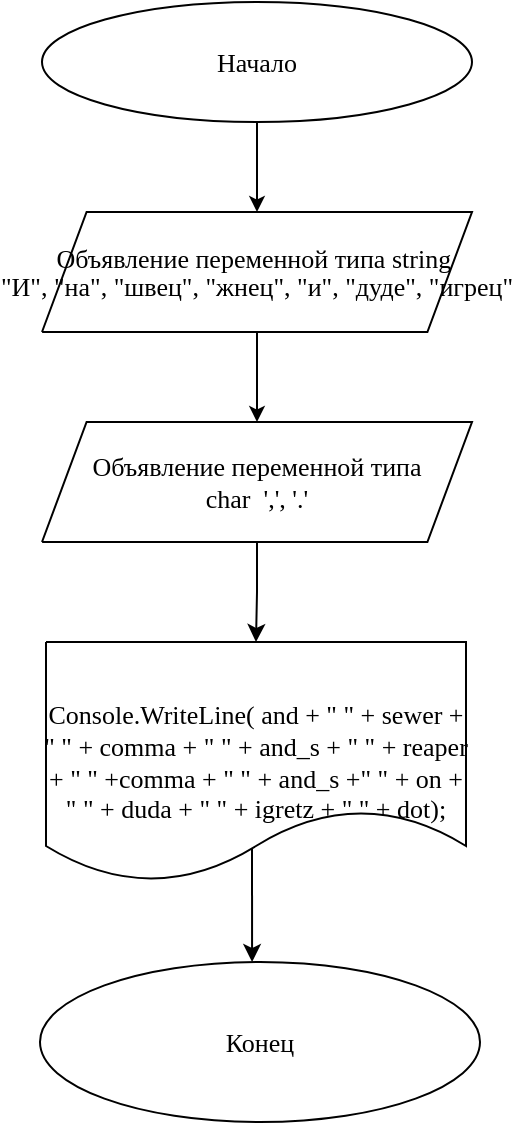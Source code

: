 <mxfile version="25.0.1">
  <diagram name="Page-1" id="Page-1">
    <mxGraphModel dx="1386" dy="791" grid="1" gridSize="10" guides="1" tooltips="1" connect="1" arrows="1" fold="1" page="1" pageScale="1" pageWidth="1442" pageHeight="2040" math="0" shadow="0">
      <root>
        <mxCell id="0" />
        <mxCell id="1" parent="0" />
        <mxCell id="40s97tZK1UMiAVFMpbr5-30" value="" style="endArrow=classic;html=1;rounded=0;entryX=0.482;entryY=0;entryDx=0;entryDy=0;entryPerimeter=0;" edge="1" parent="1" target="7">
          <mxGeometry width="50" height="50" relative="1" as="geometry">
            <mxPoint x="660" y="450" as="sourcePoint" />
            <mxPoint x="710" y="400" as="targetPoint" />
          </mxGeometry>
        </mxCell>
        <mxCell id="2" value="Background" parent="0" />
        <mxCell id="3" value="&lt;font style=&quot;font-size:13px;font-family:Times New Roman;color:#000000;direction:ltr;letter-spacing:0px;line-height:120.0%;opacity:1&quot;&gt;Начало&lt;/font&gt;" style="verticalAlign=middle;align=center;vsdxID=1;fillColor=#ffffff;gradientColor=none;shape=stencil(pZDBDsIgEER/ZbN3UjTpDfiXjd0WIkKzoG3/vmiN8eTF02ZeZieZMcXTzFCq5CsvYajeYkieJVR0ZszCk+R7GpyZqXpnbvnBsFpUGmGz2GvsnCG5gDR47hFkO26TJ/0xwapoDUVJrlRDThYbiyQTq/asxkhT8yOUhXl+y1/R6v/k7ig0hhiP9k/2Xbh7TeN2);strokeColor=#000000;spacingTop=-3;spacingBottom=-3;spacingLeft=-3;spacingRight=-3;labelBackgroundColor=none;rounded=0;html=1;whiteSpace=wrap;" parent="2" vertex="1">
          <mxGeometry x="555" y="30" width="215" height="60" as="geometry" />
        </mxCell>
        <mxCell id="4" value="&lt;font style=&quot;font-size:13px;font-family:Times New Roman;color:#000000;direction:ltr;letter-spacing:0px;line-height:120.0%;opacity:1&quot;&gt;Объявление переменной типа string&amp;nbsp;&lt;/font&gt;&lt;div&gt;&lt;font style=&quot;direction: ltr; line-height: 120%; opacity: 1;&quot;&gt;&lt;font face=&quot;Times New Roman&quot;&gt;&lt;span style=&quot;font-size: 13px;&quot;&gt;&quot;И&quot;,&amp;nbsp;&lt;/span&gt;&lt;/font&gt;&lt;span style=&quot;background-color: initial; font-size: 13px;&quot;&gt;&lt;font face=&quot;Times New Roman&quot;&gt;&quot;на&quot;,&amp;nbsp;&lt;/font&gt;&lt;/span&gt;&lt;span style=&quot;background-color: initial; font-size: 13px;&quot;&gt;&lt;font face=&quot;Times New Roman&quot;&gt;&quot;швец&quot;,&amp;nbsp;&lt;/font&gt;&lt;/span&gt;&lt;span style=&quot;background-color: initial; font-size: 13px;&quot;&gt;&lt;font face=&quot;Times New Roman&quot;&gt;&quot;жнец&quot;,&amp;nbsp;&lt;/font&gt;&lt;/span&gt;&lt;span style=&quot;background-color: initial; font-size: 13px;&quot;&gt;&lt;font face=&quot;Times New Roman&quot;&gt;&quot;и&quot;,&amp;nbsp;&lt;/font&gt;&lt;/span&gt;&lt;span style=&quot;background-color: initial; font-size: 13px;&quot;&gt;&lt;font face=&quot;Times New Roman&quot;&gt;&quot;дуде&quot;,&amp;nbsp;&lt;/font&gt;&lt;/span&gt;&lt;span style=&quot;background-color: initial; font-size: 13px;&quot;&gt;&lt;font face=&quot;Times New Roman&quot;&gt;&quot;игрец&quot;&lt;/font&gt;&lt;/span&gt;&lt;br&gt;&lt;/font&gt;&lt;/div&gt;" style="verticalAlign=middle;align=center;vsdxID=2;fillColor=#ffffff;gradientColor=none;shape=stencil(bY5bCsIwEEW3EmYBzZRCVZjMXgqdmsGYlDRWu3sx/fH1ey6ce2jxwyxmKTld5K5j8Q40eslagGlKWc453eLINA/FM13TKubhAMFsDlpEsExBY4UtNt2hDl8Yf+Hx1PTdP8mH2e6vk4awJ77Ye5Wt/fwE);strokeColor=#000000;spacingTop=-3;spacingBottom=-3;spacingLeft=-3;spacingRight=-3;labelBackgroundColor=none;rounded=0;html=1;whiteSpace=wrap;" parent="2" vertex="1">
          <mxGeometry x="555" y="135" width="215" height="60" as="geometry" />
        </mxCell>
        <mxCell id="40s97tZK1UMiAVFMpbr5-25" value="" style="edgeStyle=orthogonalEdgeStyle;rounded=0;orthogonalLoop=1;jettySize=auto;html=1;" edge="1" parent="2" source="5" target="14">
          <mxGeometry relative="1" as="geometry" />
        </mxCell>
        <mxCell id="5" value="&lt;font style=&quot;font-size:13px;font-family:Times New Roman;color:#000000;direction:ltr;letter-spacing:0px;line-height:120.0%;opacity:1&quot;&gt;Объявление переменной типа &lt;br&gt;&lt;/font&gt;&lt;font face=&quot;Times New Roman&quot;&gt;&lt;span style=&quot;font-size: 13px;&quot;&gt;char&amp;nbsp; &#39;,&#39;,&amp;nbsp;&#39;.&#39;&lt;/span&gt;&lt;/font&gt;" style="verticalAlign=middle;align=center;vsdxID=3;fillColor=#ffffff;gradientColor=none;shape=stencil(bY5bCsIwEEW3EmYBzZRCVZjMXgqdmsGYlDRWu3sx/fH1ey6ce2jxwyxmKTld5K5j8Q40eslagGlKWc453eLINA/FM13TKubhAMFsDlpEsExBY4UtNt2hDl8Yf+Hx1PTdP8mH2e6vk4awJ77Ye5Wt/fwE);strokeColor=#000000;spacingTop=-3;spacingBottom=-3;spacingLeft=-3;spacingRight=-3;labelBackgroundColor=none;rounded=0;html=1;whiteSpace=wrap;" parent="2" vertex="1">
          <mxGeometry x="555" y="240" width="215" height="60" as="geometry" />
        </mxCell>
        <mxCell id="14" value="&lt;font style=&quot;font-size:13px;font-family:Times New Roman;color:#000000;direction:ltr;letter-spacing:0px;line-height:120.0%;opacity:1&quot;&gt;Console.WriteLine( and + &amp;quot; &amp;quot; + sewer + &amp;quot; &amp;quot; + comma + &amp;quot; &amp;quot; + and_s + &amp;quot; &amp;quot; + reaper + &amp;quot; &amp;quot; +comma + &amp;quot; &amp;quot; + and_s +&amp;quot; &amp;quot; + on + &amp;quot; &amp;quot; + duda + &amp;quot; &amp;quot; + igretz + &amp;quot; &amp;quot; + dot);&lt;/font&gt;" style="verticalAlign=middle;align=center;vsdxID=17;fillColor=#ffffff;gradientColor=none;shape=stencil(fZDdCgIhEEZfReYFXAVpL9R3EXRTMt1ct+zt86egKLqZgcOB+b7hm1WrQVtO8WRuTmcrwAVrkssg+RKTOaa4By35qrKV/ByvBhUBE6B7m1hy70JHZPoDZ9boZVcaFSLgwCqtm82ACq27WfRLo0+NEDq8D+11Y1wgP1iPgkfyxXk/ajb23gz3H8gH);strokeColor=#000000;spacingTop=-3;spacingBottom=-3;spacingLeft=-3;spacingRight=-3;labelBackgroundColor=none;rounded=0;html=1;whiteSpace=wrap;" parent="2" vertex="1">
          <mxGeometry x="557" y="350" width="210" height="120" as="geometry" />
        </mxCell>
        <mxCell id="15" style="vsdxID=6;edgeStyle=none;startArrow=none;endArrow=classic;startSize=5;endSize=5;strokeColor=#000000;spacingTop=0;spacingBottom=0;spacingLeft=0;spacingRight=0;verticalAlign=middle;html=1;labelBackgroundColor=#ffffff;rounded=0;exitX=0.5;exitY=1;exitDx=0;exitDy=0;exitPerimeter=0;entryX=0.5;entryY=0;entryDx=0;entryDy=0;entryPerimeter=0" parent="2" source="3" target="4" edge="1">
          <mxGeometry relative="1" as="geometry">
            <mxPoint x="660" y="90" as="sourcePoint" />
            <mxPoint x="660" y="135" as="targetPoint" />
            <Array capacity="4" as="points" />
            <mxPoint y="124" as="offset" />
          </mxGeometry>
        </mxCell>
        <mxCell id="16" style="vsdxID=7;edgeStyle=none;startArrow=none;endArrow=classic;startSize=5;endSize=5;strokeColor=#000000;spacingTop=0;spacingBottom=0;spacingLeft=0;spacingRight=0;verticalAlign=middle;html=1;labelBackgroundColor=#ffffff;rounded=0;exitX=0.5;exitY=1;exitDx=0;exitDy=0;exitPerimeter=0;entryX=0.5;entryY=0;entryDx=0;entryDy=0;entryPerimeter=0" parent="2" source="4" target="5" edge="1">
          <mxGeometry relative="1" as="geometry">
            <mxPoint x="660" y="195" as="sourcePoint" />
            <mxPoint x="660" y="240" as="targetPoint" />
            <Array capacity="4" as="points" />
            <mxPoint y="124" as="offset" />
          </mxGeometry>
        </mxCell>
        <mxCell id="40s97tZK1UMiAVFMpbr5-19" value="" style="vsdxID=10;edgeStyle=none;startArrow=none;endArrow=classic;startSize=5;endSize=5;strokeColor=#000000;spacingTop=0;spacingBottom=0;spacingLeft=0;spacingRight=0;verticalAlign=middle;html=1;labelBackgroundColor=#ffffff;rounded=0;" edge="1" parent="2" target="7">
          <mxGeometry relative="1" as="geometry">
            <mxPoint x="659" y="550" as="sourcePoint" />
            <mxPoint x="659" y="610" as="targetPoint" />
            <Array as="points" />
            <mxPoint y="131" as="offset" />
          </mxGeometry>
        </mxCell>
        <mxCell id="7" value="&lt;font style=&quot;font-size:13px;font-family:Times New Roman;color:#000000;direction:ltr;letter-spacing:0px;line-height:120.0%;opacity:1&quot;&gt;Конец&lt;/font&gt;" style="verticalAlign=middle;align=center;vsdxID=5;fillColor=#ffffff;gradientColor=none;shape=stencil(pZDBDsIgEER/ZbN3UjTpDfiXjd0WIkKzoG3/vmiN8eTF02ZeZieZMcXTzFCq5CsvYajeYkieJVR0ZszCk+R7GpyZqXpnbvnBsFpUGmGz2GvsnCG5gDR47hFkO26TJ/0xwapoDUVJrlRDThYbiyQTq/asxkhT8yOUhXl+y1/R6v/k7ig0hhiP9k/2Xbh7TeN2);strokeColor=#000000;spacingTop=-3;spacingBottom=-3;spacingLeft=-3;spacingRight=-3;labelBackgroundColor=none;rounded=0;html=1;whiteSpace=wrap;" parent="2" vertex="1">
          <mxGeometry x="554" y="510" width="220" height="80" as="geometry" />
        </mxCell>
      </root>
    </mxGraphModel>
  </diagram>
</mxfile>
